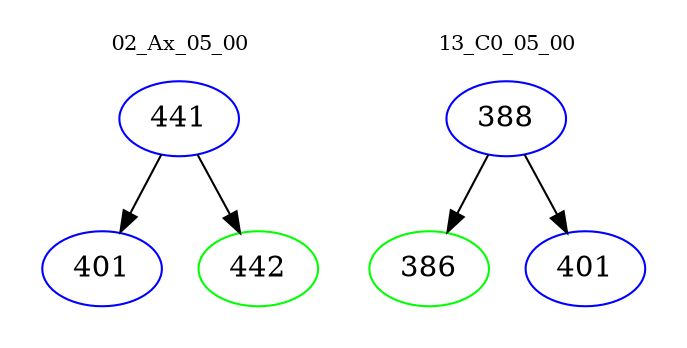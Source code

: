 digraph{
subgraph cluster_0 {
color = white
label = "02_Ax_05_00";
fontsize=10;
T0_441 [label="441", color="blue"]
T0_441 -> T0_401 [color="black"]
T0_401 [label="401", color="blue"]
T0_441 -> T0_442 [color="black"]
T0_442 [label="442", color="green"]
}
subgraph cluster_1 {
color = white
label = "13_C0_05_00";
fontsize=10;
T1_388 [label="388", color="blue"]
T1_388 -> T1_386 [color="black"]
T1_386 [label="386", color="green"]
T1_388 -> T1_401 [color="black"]
T1_401 [label="401", color="blue"]
}
}
